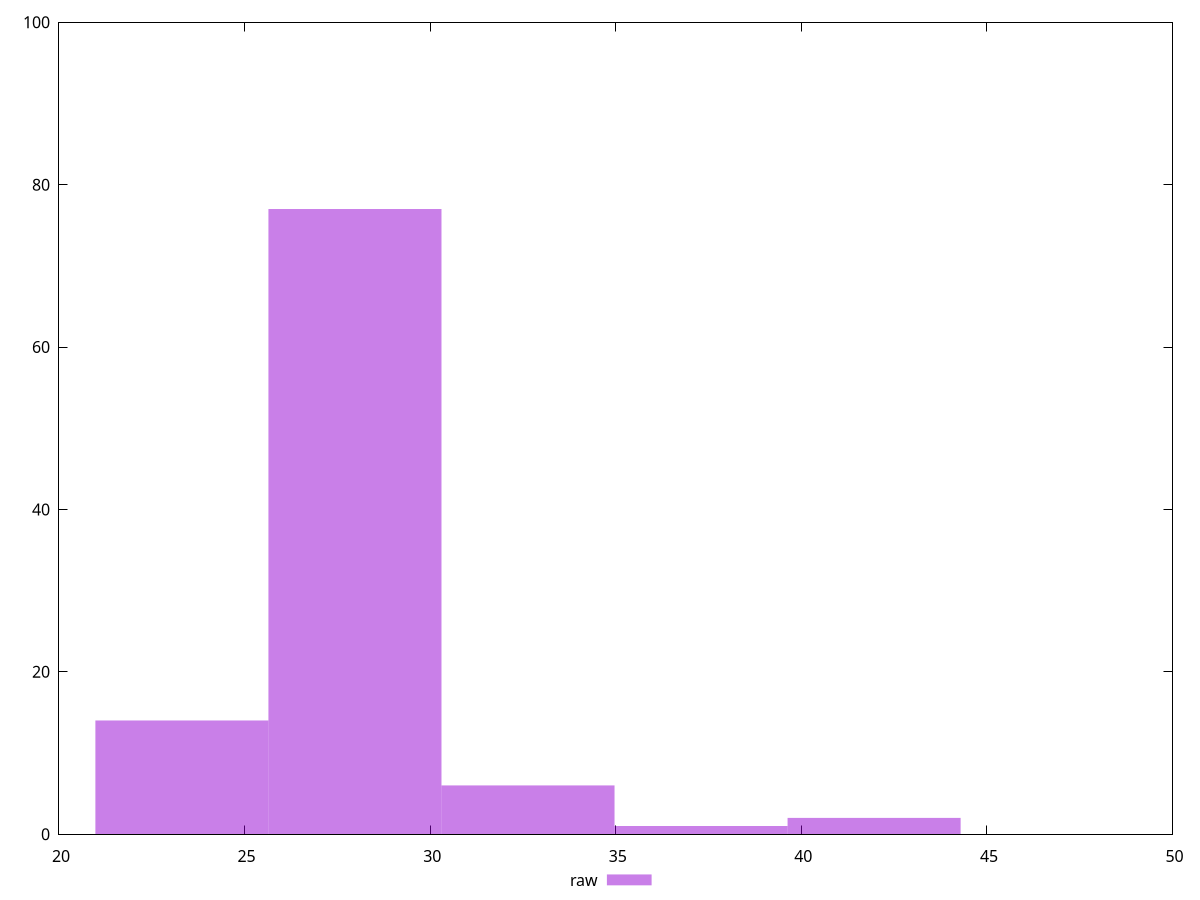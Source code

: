 reset
set terminal svg size 640, 490 enhanced background rgb 'white'
set output "report_00007_2020-12-11T15:55:29.892Z/max-potential-fid/samples/pages+cached+noexternal+nofonts+nosvg+noimg/raw/histogram.svg"

$raw <<EOF
27.97369847599294 77
23.31141539666078 14
32.635981555325095 6
37.29826463465725 1
41.960547713989406 2
EOF

set key outside below
set boxwidth 4.662283079332156
set yrange [0:100]
set style fill transparent solid 0.5 noborder

plot \
  $raw title "raw" with boxes, \


reset